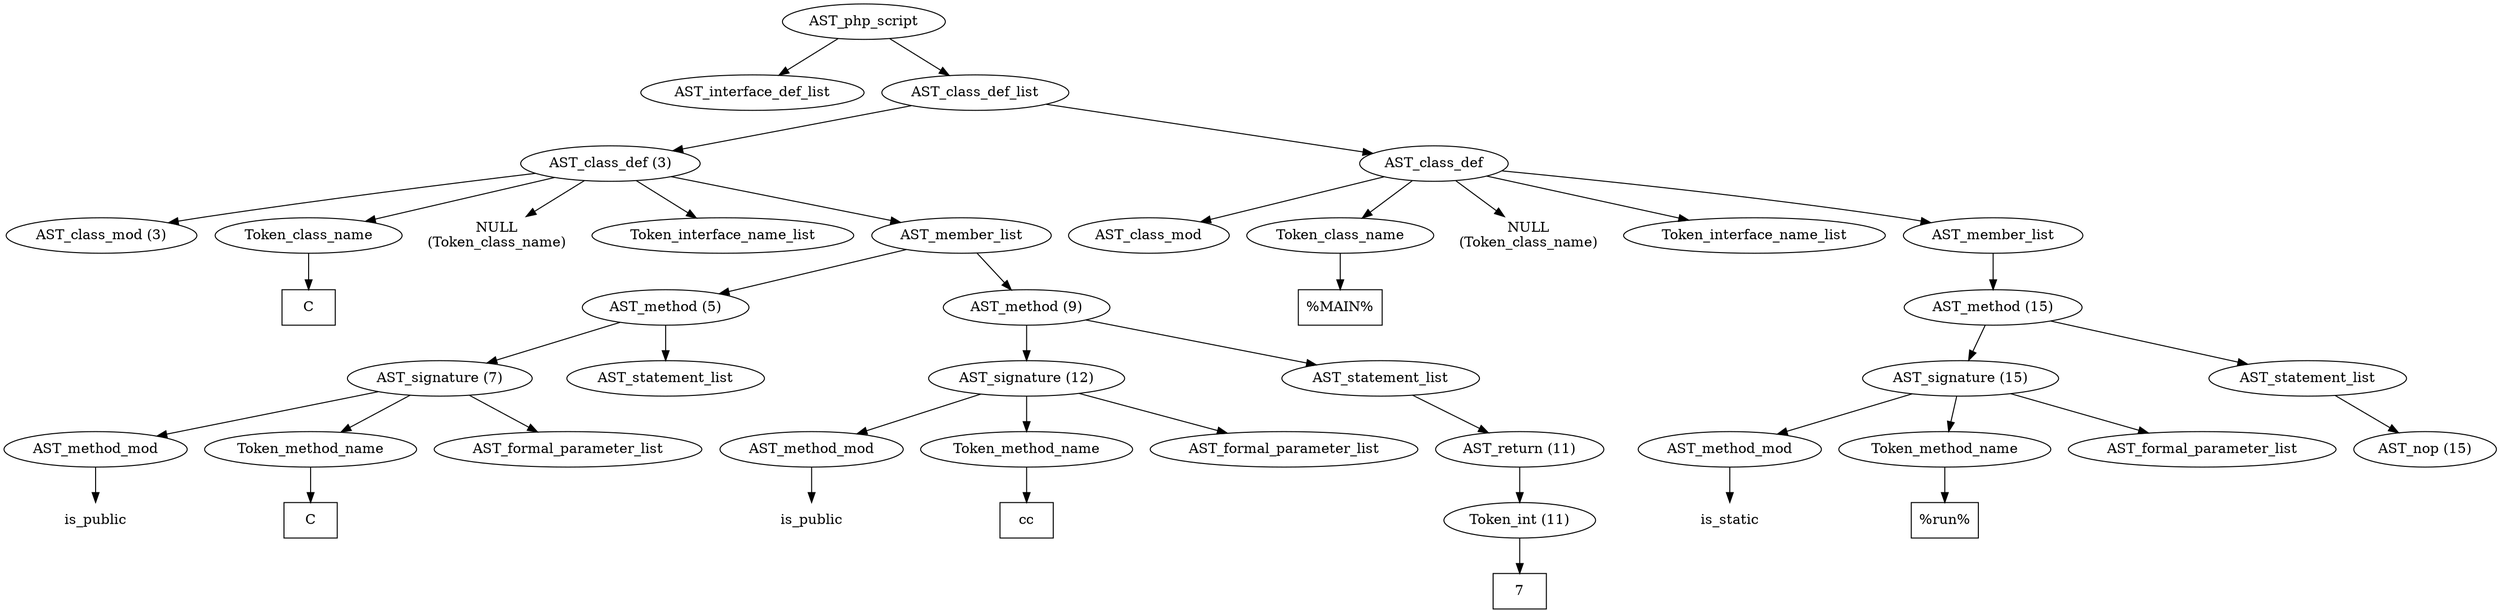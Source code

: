 /*
 * AST in dot format generated by phc -- the PHP compiler
 */

digraph AST {
node_0 [label="AST_php_script"];
node_1 [label="AST_interface_def_list"];
node_2 [label="AST_class_def_list"];
node_3 [label="AST_class_def (3)"];
node_4 [label="AST_class_mod (3)"];
node_5 [label="Token_class_name"];
node_6 [label="C", shape=box]
node_5 -> node_6;
node_7 [label="NULL\n(Token_class_name)", shape=plaintext]
node_8 [label="Token_interface_name_list"];
node_9 [label="AST_member_list"];
node_10 [label="AST_method (5)"];
node_11 [label="AST_signature (7)"];
node_12 [label="AST_method_mod"];
node_13 [label="is_public", shape=plaintext]
node_12 -> node_13;
node_14 [label="Token_method_name"];
node_15 [label="C", shape=box]
node_14 -> node_15;
node_16 [label="AST_formal_parameter_list"];
node_11 -> node_16;
node_11 -> node_14;
node_11 -> node_12;
node_17 [label="AST_statement_list"];
node_10 -> node_17;
node_10 -> node_11;
node_18 [label="AST_method (9)"];
node_19 [label="AST_signature (12)"];
node_20 [label="AST_method_mod"];
node_21 [label="is_public", shape=plaintext]
node_20 -> node_21;
node_22 [label="Token_method_name"];
node_23 [label="cc", shape=box]
node_22 -> node_23;
node_24 [label="AST_formal_parameter_list"];
node_19 -> node_24;
node_19 -> node_22;
node_19 -> node_20;
node_25 [label="AST_statement_list"];
node_26 [label="AST_return (11)"];
node_27 [label="Token_int (11)"];
node_28 [label="7", shape=box]
node_27 -> node_28;
node_26 -> node_27;
node_25 -> node_26;
node_18 -> node_25;
node_18 -> node_19;
node_9 -> node_18;
node_9 -> node_10;
node_3 -> node_9;
node_3 -> node_8;
node_3 -> node_7;
node_3 -> node_5;
node_3 -> node_4;
node_29 [label="AST_class_def"];
node_30 [label="AST_class_mod"];
node_31 [label="Token_class_name"];
node_32 [label="%MAIN%", shape=box]
node_31 -> node_32;
node_33 [label="NULL\n(Token_class_name)", shape=plaintext]
node_34 [label="Token_interface_name_list"];
node_35 [label="AST_member_list"];
node_36 [label="AST_method (15)"];
node_37 [label="AST_signature (15)"];
node_38 [label="AST_method_mod"];
node_39 [label="is_static", shape=plaintext]
node_38 -> node_39;
node_40 [label="Token_method_name"];
node_41 [label="%run%", shape=box]
node_40 -> node_41;
node_42 [label="AST_formal_parameter_list"];
node_37 -> node_42;
node_37 -> node_40;
node_37 -> node_38;
node_43 [label="AST_statement_list"];
node_44 [label="AST_nop (15)"];
node_43 -> node_44;
node_36 -> node_43;
node_36 -> node_37;
node_35 -> node_36;
node_29 -> node_35;
node_29 -> node_34;
node_29 -> node_33;
node_29 -> node_31;
node_29 -> node_30;
node_2 -> node_29;
node_2 -> node_3;
node_0 -> node_2;
node_0 -> node_1;
}
